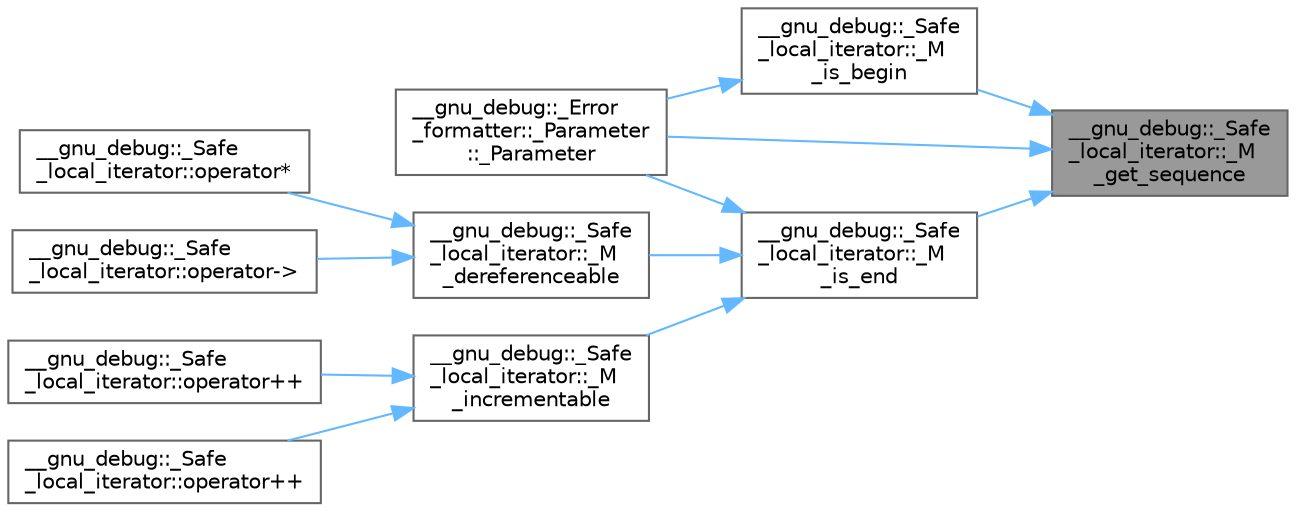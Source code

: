 digraph "__gnu_debug::_Safe_local_iterator::_M_get_sequence"
{
 // LATEX_PDF_SIZE
  bgcolor="transparent";
  edge [fontname=Helvetica,fontsize=10,labelfontname=Helvetica,labelfontsize=10];
  node [fontname=Helvetica,fontsize=10,shape=box,height=0.2,width=0.4];
  rankdir="RL";
  Node1 [id="Node000001",label="__gnu_debug::_Safe\l_local_iterator::_M\l_get_sequence",height=0.2,width=0.4,color="gray40", fillcolor="grey60", style="filled", fontcolor="black",tooltip=" "];
  Node1 -> Node2 [id="edge12_Node000001_Node000002",dir="back",color="steelblue1",style="solid",tooltip=" "];
  Node2 [id="Node000002",label="__gnu_debug::_Safe\l_local_iterator::_M\l_is_begin",height=0.2,width=0.4,color="grey40", fillcolor="white", style="filled",URL="$class____gnu__debug_1_1___safe__local__iterator.html#aec66d198e8316a67bd61262fb635d63a",tooltip="Is this iterator equal to the sequence's begin(bucket) iterator?"];
  Node2 -> Node3 [id="edge13_Node000002_Node000003",dir="back",color="steelblue1",style="solid",tooltip=" "];
  Node3 [id="Node000003",label="__gnu_debug::_Error\l_formatter::_Parameter\l::_Parameter",height=0.2,width=0.4,color="grey40", fillcolor="white", style="filled",URL="$struct____gnu__debug_1_1___error__formatter_1_1___parameter.html#aadddf54482d205dd13a9b594626e1c50",tooltip=" "];
  Node1 -> Node4 [id="edge14_Node000001_Node000004",dir="back",color="steelblue1",style="solid",tooltip=" "];
  Node4 [id="Node000004",label="__gnu_debug::_Safe\l_local_iterator::_M\l_is_end",height=0.2,width=0.4,color="grey40", fillcolor="white", style="filled",URL="$class____gnu__debug_1_1___safe__local__iterator.html#a10fc12a7ddc4e7d5a554ad0194b0cd90",tooltip="Is this iterator equal to the sequence's end(bucket) iterator?"];
  Node4 -> Node5 [id="edge15_Node000004_Node000005",dir="back",color="steelblue1",style="solid",tooltip=" "];
  Node5 [id="Node000005",label="__gnu_debug::_Safe\l_local_iterator::_M\l_dereferenceable",height=0.2,width=0.4,color="grey40", fillcolor="white", style="filled",URL="$class____gnu__debug_1_1___safe__local__iterator.html#a6aa79a341cb886c9747c9889a3794ed8",tooltip="Is the iterator dereferenceable?"];
  Node5 -> Node6 [id="edge16_Node000005_Node000006",dir="back",color="steelblue1",style="solid",tooltip=" "];
  Node6 [id="Node000006",label="__gnu_debug::_Safe\l_local_iterator::operator*",height=0.2,width=0.4,color="grey40", fillcolor="white", style="filled",URL="$class____gnu__debug_1_1___safe__local__iterator.html#a8e237d9370458e65ea6141b677e8e8f8",tooltip="Iterator dereference."];
  Node5 -> Node7 [id="edge17_Node000005_Node000007",dir="back",color="steelblue1",style="solid",tooltip=" "];
  Node7 [id="Node000007",label="__gnu_debug::_Safe\l_local_iterator::operator-\>",height=0.2,width=0.4,color="grey40", fillcolor="white", style="filled",URL="$class____gnu__debug_1_1___safe__local__iterator.html#a4789f11d5d5c248e478a79f590186f1a",tooltip="Iterator dereference."];
  Node4 -> Node8 [id="edge18_Node000004_Node000008",dir="back",color="steelblue1",style="solid",tooltip=" "];
  Node8 [id="Node000008",label="__gnu_debug::_Safe\l_local_iterator::_M\l_incrementable",height=0.2,width=0.4,color="grey40", fillcolor="white", style="filled",URL="$class____gnu__debug_1_1___safe__local__iterator.html#a230223745882ecdae6c0d0c68beb7027",tooltip="Is the iterator incrementable?"];
  Node8 -> Node9 [id="edge19_Node000008_Node000009",dir="back",color="steelblue1",style="solid",tooltip=" "];
  Node9 [id="Node000009",label="__gnu_debug::_Safe\l_local_iterator::operator++",height=0.2,width=0.4,color="grey40", fillcolor="white", style="filled",URL="$class____gnu__debug_1_1___safe__local__iterator.html#a4341710e5e529c0bb185bc7e9a5926a8",tooltip="Iterator preincrement."];
  Node8 -> Node10 [id="edge20_Node000008_Node000010",dir="back",color="steelblue1",style="solid",tooltip=" "];
  Node10 [id="Node000010",label="__gnu_debug::_Safe\l_local_iterator::operator++",height=0.2,width=0.4,color="grey40", fillcolor="white", style="filled",URL="$class____gnu__debug_1_1___safe__local__iterator.html#a970d20722ad94a43afaa2e4db289f85e",tooltip="Iterator postincrement."];
  Node4 -> Node3 [id="edge21_Node000004_Node000003",dir="back",color="steelblue1",style="solid",tooltip=" "];
  Node1 -> Node3 [id="edge22_Node000001_Node000003",dir="back",color="steelblue1",style="solid",tooltip=" "];
}
